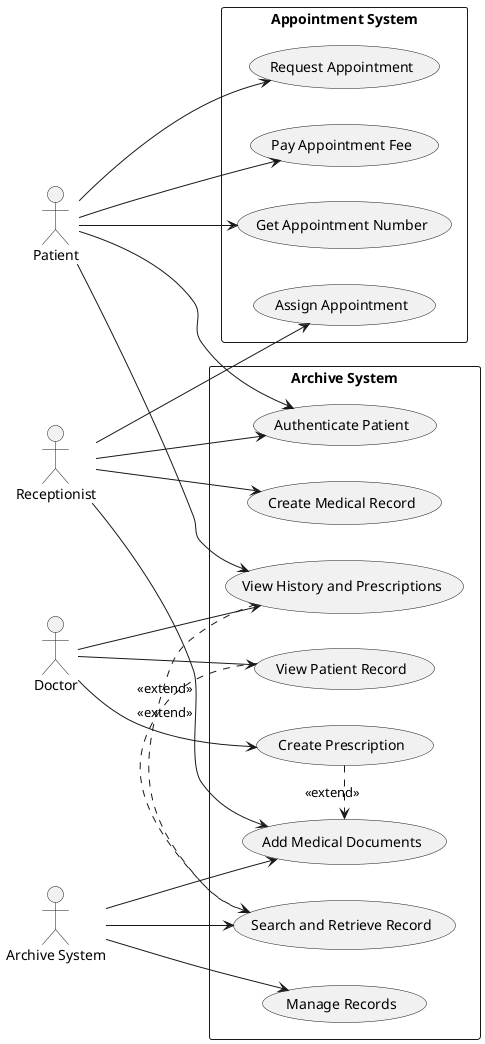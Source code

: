 @startuml
left to right direction
skinparam packageStyle rectangle

actor "Patient" as Patient
actor "Doctor" as Doctor
actor "Receptionist" as Receptionist
actor "Archive System" as ArchiveSystem

package "Appointment System" {
  usecase "Request Appointment" as UC_RequestAppointment
  usecase "Pay Appointment Fee" as UC_PayAppointment
  usecase "Get Appointment Number" as UC_GetNumber
  usecase "Assign Appointment" as UC_AssignAppointment
}

package "Archive System" {
  usecase "Create Medical Record" as UC_CreateArchive
  usecase "View Patient Record" as UC_ViewArchive
  usecase "Create Prescription" as UC_CreatePrescription
  usecase "Add Medical Documents" as UC_AddDocuments
  usecase "Authenticate Patient" as UC_Authenticate
  usecase "View History and Prescriptions" as UC_ViewHistory
  usecase "Manage Records" as UC_ManageArchive
  usecase "Search and Retrieve Record" as UC_SearchArchive
}

' Patient interactions
Patient --> UC_RequestAppointment
Patient --> UC_PayAppointment
Patient --> UC_GetNumber
Patient --> UC_Authenticate
Patient --> UC_ViewHistory

' Receptionist interactions
Receptionist --> UC_AssignAppointment
Receptionist --> UC_CreateArchive
Receptionist --> UC_Authenticate
Receptionist --> UC_AddDocuments

' Doctor interactions
Doctor --> UC_ViewArchive
Doctor --> UC_CreatePrescription
Doctor --> UC_ViewHistory

' Archive System interactions
ArchiveSystem --> UC_ManageArchive
ArchiveSystem --> UC_SearchArchive
ArchiveSystem --> UC_AddDocuments

' Extend relationships
UC_ViewArchive .> UC_SearchArchive : <<extend>>
UC_ViewHistory .> UC_SearchArchive : <<extend>>
UC_CreatePrescription .> UC_AddDocuments : <<extend>>

@enduml